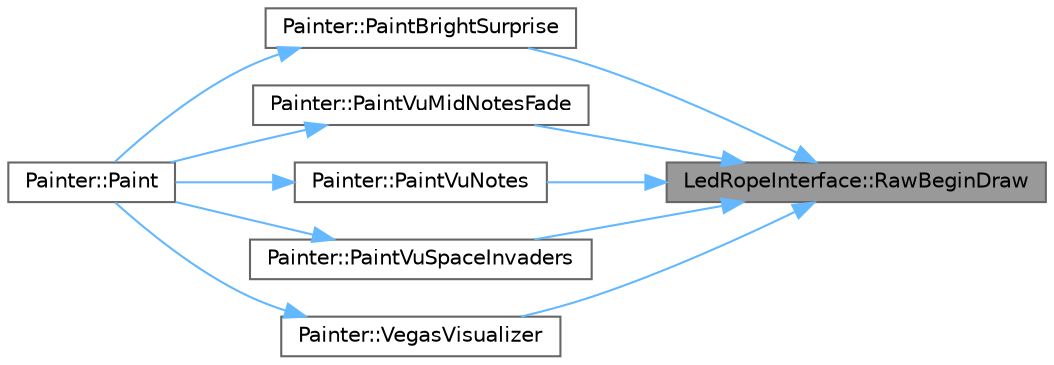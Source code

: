 digraph "LedRopeInterface::RawBeginDraw"
{
 // INTERACTIVE_SVG=YES
 // LATEX_PDF_SIZE
  bgcolor="transparent";
  edge [fontname=Helvetica,fontsize=10,labelfontname=Helvetica,labelfontsize=10];
  node [fontname=Helvetica,fontsize=10,shape=box,height=0.2,width=0.4];
  rankdir="RL";
  Node1 [id="Node000001",label="LedRopeInterface::RawBeginDraw",height=0.2,width=0.4,color="gray40", fillcolor="grey60", style="filled", fontcolor="black",tooltip=" "];
  Node1 -> Node2 [id="edge1_Node000001_Node000002",dir="back",color="steelblue1",style="solid",tooltip=" "];
  Node2 [id="Node000002",label="Painter::PaintBrightSurprise",height=0.2,width=0.4,color="grey40", fillcolor="white", style="filled",URL="$dd/d45/struct_painter_a023fedf9449a5964c0c576805a22d049.html#a023fedf9449a5964c0c576805a22d049",tooltip=" "];
  Node2 -> Node3 [id="edge2_Node000002_Node000003",dir="back",color="steelblue1",style="solid",tooltip=" "];
  Node3 [id="Node000003",label="Painter::Paint",height=0.2,width=0.4,color="grey40", fillcolor="white", style="filled",URL="$dd/d45/struct_painter_a99ab92bb8d2baae96c7b4b4aacda4de3.html#a99ab92bb8d2baae96c7b4b4aacda4de3",tooltip=" "];
  Node1 -> Node4 [id="edge3_Node000001_Node000004",dir="back",color="steelblue1",style="solid",tooltip=" "];
  Node4 [id="Node000004",label="Painter::PaintVuMidNotesFade",height=0.2,width=0.4,color="grey40", fillcolor="white", style="filled",URL="$dd/d45/struct_painter_aac192da55e15dd79b498933180c06725.html#aac192da55e15dd79b498933180c06725",tooltip=" "];
  Node4 -> Node3 [id="edge4_Node000004_Node000003",dir="back",color="steelblue1",style="solid",tooltip=" "];
  Node1 -> Node5 [id="edge5_Node000001_Node000005",dir="back",color="steelblue1",style="solid",tooltip=" "];
  Node5 [id="Node000005",label="Painter::PaintVuNotes",height=0.2,width=0.4,color="grey40", fillcolor="white", style="filled",URL="$dd/d45/struct_painter_a3b521f31ff7f7249ce1c88ca56f5ad80.html#a3b521f31ff7f7249ce1c88ca56f5ad80",tooltip=" "];
  Node5 -> Node3 [id="edge6_Node000005_Node000003",dir="back",color="steelblue1",style="solid",tooltip=" "];
  Node1 -> Node6 [id="edge7_Node000001_Node000006",dir="back",color="steelblue1",style="solid",tooltip=" "];
  Node6 [id="Node000006",label="Painter::PaintVuSpaceInvaders",height=0.2,width=0.4,color="grey40", fillcolor="white", style="filled",URL="$dd/d45/struct_painter_a405cd2b8e31b1ad6e8d6abe9ba03c074.html#a405cd2b8e31b1ad6e8d6abe9ba03c074",tooltip=" "];
  Node6 -> Node3 [id="edge8_Node000006_Node000003",dir="back",color="steelblue1",style="solid",tooltip=" "];
  Node1 -> Node7 [id="edge9_Node000001_Node000007",dir="back",color="steelblue1",style="solid",tooltip=" "];
  Node7 [id="Node000007",label="Painter::VegasVisualizer",height=0.2,width=0.4,color="grey40", fillcolor="white", style="filled",URL="$dd/d45/struct_painter_ab6318a63a778550cd78f3eae183cb8dc.html#ab6318a63a778550cd78f3eae183cb8dc",tooltip=" "];
  Node7 -> Node3 [id="edge10_Node000007_Node000003",dir="back",color="steelblue1",style="solid",tooltip=" "];
}
